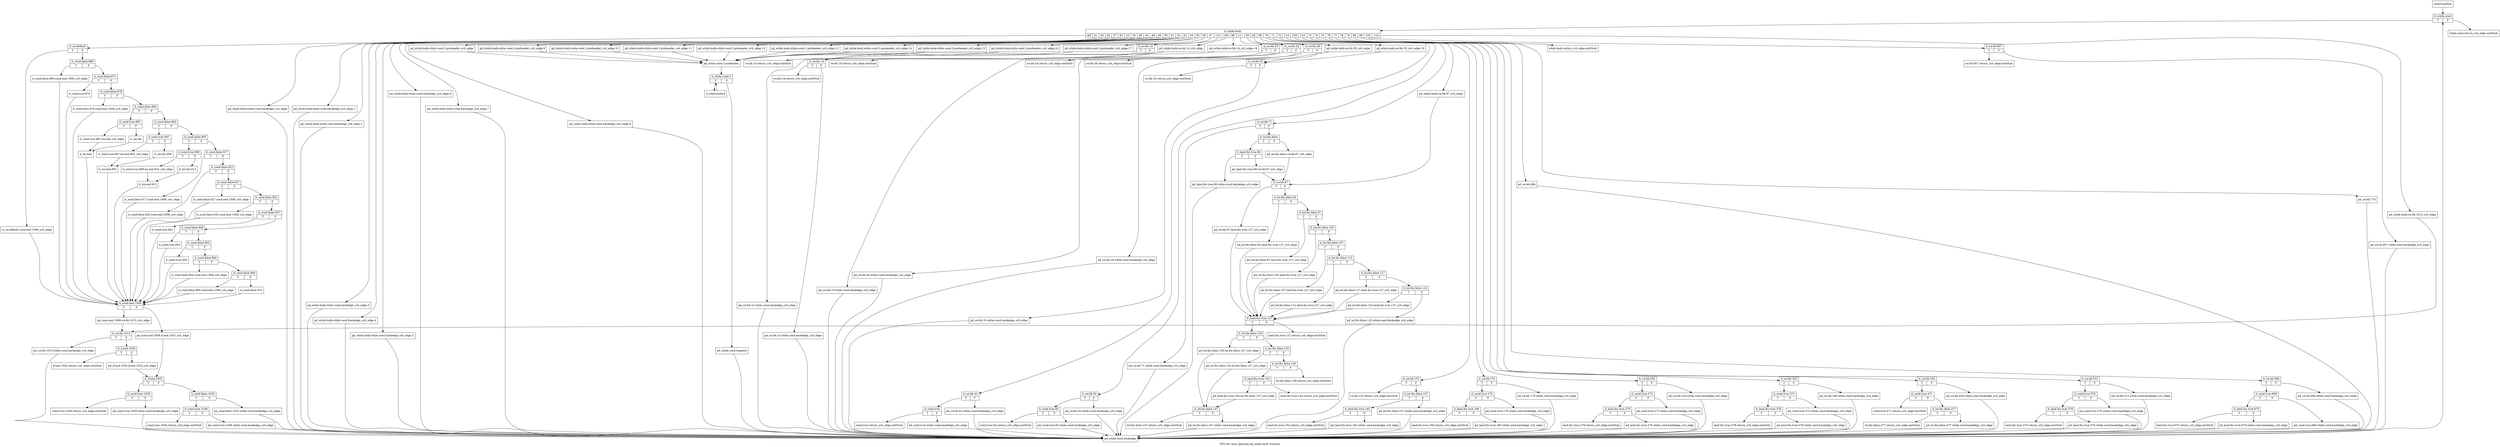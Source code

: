 digraph "CFG for 'asm_operand_ok_while.cond' function" {
	label="CFG for 'asm_operand_ok_while.cond' function";

	Node0xb884ed0 [shape=record,label="{newFuncRoot}"];
	Node0xb884ed0 -> Node0xb885790;
	Node0xb884f20 [shape=record,label="{while.cond.return_crit_edge.exitStub}"];
	Node0xb884f70 [shape=record,label="{while.body.return_crit_edge.exitStub}"];
	Node0xb884fc0 [shape=record,label="{sw.bb.857.return_crit_edge.exitStub}"];
	Node0xb885010 [shape=record,label="{land.lhs.true.675.return_crit_edge.exitStub}"];
	Node0xb885060 [shape=record,label="{land.lhs.true.576.return_crit_edge.exitStub}"];
	Node0xb8850b0 [shape=record,label="{cond.true.471.return_crit_edge.exitStub}"];
	Node0xb885100 [shape=record,label="{lor.lhs.false.477.return_crit_edge.exitStub}"];
	Node0xb885150 [shape=record,label="{land.lhs.true.378.return_crit_edge.exitStub}"];
	Node0xb8851a0 [shape=record,label="{land.lhs.true.279.return_crit_edge.exitStub}"];
	Node0xb8851f0 [shape=record,label="{land.lhs.true.180.return_crit_edge.exitStub}"];
	Node0xb885240 [shape=record,label="{sw.bb.152.return_crit_edge.exitStub}"];
	Node0xb885290 [shape=record,label="{land.lhs.true.162.return_crit_edge.exitStub}"];
	Node0xb8852e0 [shape=record,label="{land.lhs.true.127.return_crit_edge.exitStub}"];
	Node0xb885330 [shape=record,label="{lor.lhs.false.139.return_crit_edge.exitStub}"];
	Node0xb885380 [shape=record,label="{land.lhs.true.144.return_crit_edge.exitStub}"];
	Node0xb8853d0 [shape=record,label="{lor.lhs.false.147.return_crit_edge.exitStub}"];
	Node0xb885420 [shape=record,label="{cond.true.65.return_crit_edge.exitStub}"];
	Node0xb885470 [shape=record,label="{cond.true.return_crit_edge.exitStub}"];
	Node0xb8854c0 [shape=record,label="{sw.bb.35.return_crit_edge.exitStub}"];
	Node0xb885510 [shape=record,label="{sw.bb.28.return_crit_edge.exitStub}"];
	Node0xb885560 [shape=record,label="{sw.bb.24.return_crit_edge.exitStub}"];
	Node0xb8855b0 [shape=record,label="{sw.bb.19.return_crit_edge.exitStub}"];
	Node0xb885600 [shape=record,label="{sw.bb.14.return_crit_edge.exitStub}"];
	Node0xb885650 [shape=record,label="{sw.bb.10.return_crit_edge.exitStub}"];
	Node0xb8856a0 [shape=record,label="{if.end.1020.return_crit_edge.exitStub}"];
	Node0xb8856f0 [shape=record,label="{cond.true.1036.return_crit_edge.exitStub}"];
	Node0xb885740 [shape=record,label="{cond.true.1029.return_crit_edge.exitStub}"];
	Node0xb885790 [shape=record,label="{it_while.cond|{<s0>T|<s1>F}}"];
	Node0xb885790:s0 -> Node0xb8857e0;
	Node0xb885790:s1 -> Node0xb884f20;
	Node0xb8857e0 [shape=record,label="{it_while.body|{<s0>def|<s1>61|<s2>43|<s3>42|<s4>37|<s5>63|<s6>33|<s7>35|<s8>38|<s9>44|<s10>48|<s11>49|<s12>50|<s13>51|<s14>52|<s15>53|<s16>54|<s17>55|<s18>56|<s19>57|<s20>112|<s21>109|<s22>86|<s23>111|<s24>60|<s25>62|<s26>69|<s27>70|<s28>71|<s29>72|<s30>115|<s31>105|<s32>110|<s33>73|<s34>74|<s35>75|<s36>76|<s37>77|<s38>78|<s39>79|<s40>80|<s41>88|<s42>103|<s43>114}}"];
	Node0xb8857e0:s0 -> Node0xb887fe0;
	Node0xb8857e0:s1 -> Node0xb887f90;
	Node0xb8857e0:s2 -> Node0xb887f40;
	Node0xb8857e0:s3 -> Node0xb887ef0;
	Node0xb8857e0:s4 -> Node0xb887ea0;
	Node0xb8857e0:s5 -> Node0xb887e50;
	Node0xb8857e0:s6 -> Node0xb887e00;
	Node0xb8857e0:s7 -> Node0xb887db0;
	Node0xb8857e0:s8 -> Node0xb887d60;
	Node0xb8857e0:s9 -> Node0xb887d10;
	Node0xb8857e0:s10 -> Node0xb887b80;
	Node0xb8857e0:s11 -> Node0xb887b30;
	Node0xb8857e0:s12 -> Node0xb887ae0;
	Node0xb8857e0:s13 -> Node0xb887a90;
	Node0xb8857e0:s14 -> Node0xb887a40;
	Node0xb8857e0:s15 -> Node0xb8879f0;
	Node0xb8857e0:s16 -> Node0xb8879a0;
	Node0xb8857e0:s17 -> Node0xb887950;
	Node0xb8857e0:s18 -> Node0xb887900;
	Node0xb8857e0:s19 -> Node0xb8878b0;
	Node0xb8857e0:s20 -> Node0xb887810;
	Node0xb8857e0:s21 -> Node0xb887720;
	Node0xb8857e0:s22 -> Node0xb8876d0;
	Node0xb8857e0:s23 -> Node0xb887630;
	Node0xb8857e0:s24 -> Node0xb887590;
	Node0xb8857e0:s25 -> Node0xb8874f0;
	Node0xb8857e0:s26 -> Node0xb887400;
	Node0xb8857e0:s27 -> Node0xb8873b0;
	Node0xb8857e0:s28 -> Node0xb887270;
	Node0xb8857e0:s29 -> Node0xb887130;
	Node0xb8857e0:s30 -> Node0xb886690;
	Node0xb8857e0:s31 -> Node0xb886640;
	Node0xb8857e0:s32 -> Node0xb8864b0;
	Node0xb8857e0:s33 -> Node0xb8862d0;
	Node0xb8857e0:s34 -> Node0xb8860f0;
	Node0xb8857e0:s35 -> Node0xb885f10;
	Node0xb8857e0:s36 -> Node0xb885d80;
	Node0xb8857e0:s37 -> Node0xb885ba0;
	Node0xb8857e0:s38 -> Node0xb8859c0;
	Node0xb8857e0:s39 -> Node0xb885970;
	Node0xb8857e0:s40 -> Node0xb885920;
	Node0xb8857e0:s41 -> Node0xb884f70;
	Node0xb8857e0:s42 -> Node0xb885880;
	Node0xb8857e0:s43 -> Node0xb885830;
	Node0xb885830 [shape=record,label="{pd_while.body.sw.bb.1013_crit_edge}"];
	Node0xb885830 -> Node0xb888df0;
	Node0xb885880 [shape=record,label="{it_sw.bb.857|{<s0>T|<s1>F}}"];
	Node0xb885880:s0 -> Node0xb884fc0;
	Node0xb885880:s1 -> Node0xb8858d0;
	Node0xb8858d0 [shape=record,label="{pd_sw.bb.857.while.cond.backedge_crit_edge}"];
	Node0xb8858d0 -> Node0xb889160;
	Node0xb885920 [shape=record,label="{pd_sw.bb.770}"];
	Node0xb885920 -> Node0xb889160;
	Node0xb885970 [shape=record,label="{pd_sw.bb.684}"];
	Node0xb885970 -> Node0xb889160;
	Node0xb8859c0 [shape=record,label="{it_sw.bb.598|{<s0>T|<s1>F}}"];
	Node0xb8859c0:s0 -> Node0xb885a60;
	Node0xb8859c0:s1 -> Node0xb885a10;
	Node0xb885a10 [shape=record,label="{pd_sw.bb.598.while.cond.backedge_crit_edge}"];
	Node0xb885a10 -> Node0xb889160;
	Node0xb885a60 [shape=record,label="{it_cond.true.669|{<s0>T|<s1>F}}"];
	Node0xb885a60:s0 -> Node0xb885b00;
	Node0xb885a60:s1 -> Node0xb885ab0;
	Node0xb885ab0 [shape=record,label="{pd_cond.true.669.while.cond.backedge_crit_edge}"];
	Node0xb885ab0 -> Node0xb889160;
	Node0xb885b00 [shape=record,label="{it_land.lhs.true.675|{<s0>T|<s1>F}}"];
	Node0xb885b00:s0 -> Node0xb885010;
	Node0xb885b00:s1 -> Node0xb885b50;
	Node0xb885b50 [shape=record,label="{pd_land.lhs.true.675.while.cond.backedge_crit_edge}"];
	Node0xb885b50 -> Node0xb889160;
	Node0xb885ba0 [shape=record,label="{it_sw.bb.512|{<s0>T|<s1>F}}"];
	Node0xb885ba0:s0 -> Node0xb885c40;
	Node0xb885ba0:s1 -> Node0xb885bf0;
	Node0xb885bf0 [shape=record,label="{pd_sw.bb.512.while.cond.backedge_crit_edge}"];
	Node0xb885bf0 -> Node0xb889160;
	Node0xb885c40 [shape=record,label="{it_cond.true.570|{<s0>T|<s1>F}}"];
	Node0xb885c40:s0 -> Node0xb885ce0;
	Node0xb885c40:s1 -> Node0xb885c90;
	Node0xb885c90 [shape=record,label="{pd_cond.true.570.while.cond.backedge_crit_edge}"];
	Node0xb885c90 -> Node0xb889160;
	Node0xb885ce0 [shape=record,label="{it_land.lhs.true.576|{<s0>T|<s1>F}}"];
	Node0xb885ce0:s0 -> Node0xb885060;
	Node0xb885ce0:s1 -> Node0xb885d30;
	Node0xb885d30 [shape=record,label="{pd_land.lhs.true.576.while.cond.backedge_crit_edge}"];
	Node0xb885d30 -> Node0xb889160;
	Node0xb885d80 [shape=record,label="{it_sw.bb.426|{<s0>T|<s1>F}}"];
	Node0xb885d80:s0 -> Node0xb885e20;
	Node0xb885d80:s1 -> Node0xb885dd0;
	Node0xb885dd0 [shape=record,label="{pd_sw.bb.426.while.cond.backedge_crit_edge}"];
	Node0xb885dd0 -> Node0xb889160;
	Node0xb885e20 [shape=record,label="{it_cond.true.471|{<s0>T|<s1>F}}"];
	Node0xb885e20:s0 -> Node0xb8850b0;
	Node0xb885e20:s1 -> Node0xb885e70;
	Node0xb885e70 [shape=record,label="{it_lor.lhs.false.477|{<s0>T|<s1>F}}"];
	Node0xb885e70:s0 -> Node0xb885100;
	Node0xb885e70:s1 -> Node0xb885ec0;
	Node0xb885ec0 [shape=record,label="{pd_lor.lhs.false.477.while.cond.backedge_crit_edge}"];
	Node0xb885ec0 -> Node0xb889160;
	Node0xb885f10 [shape=record,label="{it_sw.bb.340|{<s0>T|<s1>F}}"];
	Node0xb885f10:s0 -> Node0xb885fb0;
	Node0xb885f10:s1 -> Node0xb885f60;
	Node0xb885f60 [shape=record,label="{pd_sw.bb.340.while.cond.backedge_crit_edge}"];
	Node0xb885f60 -> Node0xb889160;
	Node0xb885fb0 [shape=record,label="{it_cond.true.372|{<s0>T|<s1>F}}"];
	Node0xb885fb0:s0 -> Node0xb886050;
	Node0xb885fb0:s1 -> Node0xb886000;
	Node0xb886000 [shape=record,label="{pd_cond.true.372.while.cond.backedge_crit_edge}"];
	Node0xb886000 -> Node0xb889160;
	Node0xb886050 [shape=record,label="{it_land.lhs.true.378|{<s0>T|<s1>F}}"];
	Node0xb886050:s0 -> Node0xb885150;
	Node0xb886050:s1 -> Node0xb8860a0;
	Node0xb8860a0 [shape=record,label="{pd_land.lhs.true.378.while.cond.backedge_crit_edge}"];
	Node0xb8860a0 -> Node0xb889160;
	Node0xb8860f0 [shape=record,label="{it_sw.bb.254|{<s0>T|<s1>F}}"];
	Node0xb8860f0:s0 -> Node0xb886190;
	Node0xb8860f0:s1 -> Node0xb886140;
	Node0xb886140 [shape=record,label="{pd_sw.bb.254.while.cond.backedge_crit_edge}"];
	Node0xb886140 -> Node0xb889160;
	Node0xb886190 [shape=record,label="{it_cond.true.273|{<s0>T|<s1>F}}"];
	Node0xb886190:s0 -> Node0xb886230;
	Node0xb886190:s1 -> Node0xb8861e0;
	Node0xb8861e0 [shape=record,label="{pd_cond.true.273.while.cond.backedge_crit_edge}"];
	Node0xb8861e0 -> Node0xb889160;
	Node0xb886230 [shape=record,label="{it_land.lhs.true.279|{<s0>T|<s1>F}}"];
	Node0xb886230:s0 -> Node0xb8851a0;
	Node0xb886230:s1 -> Node0xb886280;
	Node0xb886280 [shape=record,label="{pd_land.lhs.true.279.while.cond.backedge_crit_edge}"];
	Node0xb886280 -> Node0xb889160;
	Node0xb8862d0 [shape=record,label="{it_sw.bb.170|{<s0>T|<s1>F}}"];
	Node0xb8862d0:s0 -> Node0xb886370;
	Node0xb8862d0:s1 -> Node0xb886320;
	Node0xb886320 [shape=record,label="{pd_sw.bb.170.while.cond.backedge_crit_edge}"];
	Node0xb886320 -> Node0xb889160;
	Node0xb886370 [shape=record,label="{it_cond.true.176|{<s0>T|<s1>F}}"];
	Node0xb886370:s0 -> Node0xb886410;
	Node0xb886370:s1 -> Node0xb8863c0;
	Node0xb8863c0 [shape=record,label="{pd_cond.true.176.while.cond.backedge_crit_edge}"];
	Node0xb8863c0 -> Node0xb889160;
	Node0xb886410 [shape=record,label="{it_land.lhs.true.180|{<s0>T|<s1>F}}"];
	Node0xb886410:s0 -> Node0xb8851f0;
	Node0xb886410:s1 -> Node0xb886460;
	Node0xb886460 [shape=record,label="{pd_land.lhs.true.180.while.cond.backedge_crit_edge}"];
	Node0xb886460 -> Node0xb889160;
	Node0xb8864b0 [shape=record,label="{it_sw.bb.152|{<s0>T|<s1>F}}"];
	Node0xb8864b0:s0 -> Node0xb885240;
	Node0xb8864b0:s1 -> Node0xb886500;
	Node0xb886500 [shape=record,label="{it_lor.lhs.false.157|{<s0>T|<s1>F}}"];
	Node0xb886500:s0 -> Node0xb8865a0;
	Node0xb886500:s1 -> Node0xb886550;
	Node0xb886550 [shape=record,label="{pd_lor.lhs.false.157.while.cond.backedge_crit_edge}"];
	Node0xb886550 -> Node0xb889160;
	Node0xb8865a0 [shape=record,label="{it_land.lhs.true.162|{<s0>T|<s1>F}}"];
	Node0xb8865a0:s0 -> Node0xb885290;
	Node0xb8865a0:s1 -> Node0xb8865f0;
	Node0xb8865f0 [shape=record,label="{pd_land.lhs.true.162.while.cond.backedge_crit_edge}"];
	Node0xb8865f0 -> Node0xb889160;
	Node0xb886640 [shape=record,label="{pd_while.body.sw.bb.87_crit_edge}"];
	Node0xb886640 -> Node0xb886820;
	Node0xb886690 [shape=record,label="{it_sw.bb.71|{<s0>T|<s1>F}}"];
	Node0xb886690:s0 -> Node0xb8870e0;
	Node0xb886690:s1 -> Node0xb8866e0;
	Node0xb8866e0 [shape=record,label="{it_lor.lhs.false|{<s0>T|<s1>F}}"];
	Node0xb8866e0:s0 -> Node0xb886780;
	Node0xb8866e0:s1 -> Node0xb886730;
	Node0xb886730 [shape=record,label="{pd_lor.lhs.false.sw.bb.87_crit_edge}"];
	Node0xb886730 -> Node0xb886820;
	Node0xb886780 [shape=record,label="{it_land.lhs.true.80|{<s0>T|<s1>F}}"];
	Node0xb886780:s0 -> Node0xb887090;
	Node0xb886780:s1 -> Node0xb8867d0;
	Node0xb8867d0 [shape=record,label="{pd_land.lhs.true.80.sw.bb.87_crit_edge}"];
	Node0xb8867d0 -> Node0xb886820;
	Node0xb886820 [shape=record,label="{it_sw.bb.87|{<s0>T|<s1>F}}"];
	Node0xb886820:s0 -> Node0xb886d20;
	Node0xb886820:s1 -> Node0xb886870;
	Node0xb886870 [shape=record,label="{it_lor.lhs.false.92|{<s0>T|<s1>F}}"];
	Node0xb886870:s0 -> Node0xb886cd0;
	Node0xb886870:s1 -> Node0xb8868c0;
	Node0xb8868c0 [shape=record,label="{it_lor.lhs.false.97|{<s0>T|<s1>F}}"];
	Node0xb8868c0:s0 -> Node0xb886c80;
	Node0xb8868c0:s1 -> Node0xb886910;
	Node0xb886910 [shape=record,label="{it_lor.lhs.false.102|{<s0>T|<s1>F}}"];
	Node0xb886910:s0 -> Node0xb886c30;
	Node0xb886910:s1 -> Node0xb886960;
	Node0xb886960 [shape=record,label="{it_lor.lhs.false.107|{<s0>T|<s1>F}}"];
	Node0xb886960:s0 -> Node0xb886be0;
	Node0xb886960:s1 -> Node0xb8869b0;
	Node0xb8869b0 [shape=record,label="{it_lor.lhs.false.112|{<s0>T|<s1>F}}"];
	Node0xb8869b0:s0 -> Node0xb886b90;
	Node0xb8869b0:s1 -> Node0xb886a00;
	Node0xb886a00 [shape=record,label="{it_lor.lhs.false.117|{<s0>T|<s1>F}}"];
	Node0xb886a00:s0 -> Node0xb886b40;
	Node0xb886a00:s1 -> Node0xb886a50;
	Node0xb886a50 [shape=record,label="{it_lor.lhs.false.122|{<s0>T|<s1>F}}"];
	Node0xb886a50:s0 -> Node0xb886af0;
	Node0xb886a50:s1 -> Node0xb886aa0;
	Node0xb886aa0 [shape=record,label="{pd_lor.lhs.false.122.while.cond.backedge_crit_edge}"];
	Node0xb886aa0 -> Node0xb889160;
	Node0xb886af0 [shape=record,label="{pd_lor.lhs.false.122.land.lhs.true.127_crit_edge}"];
	Node0xb886af0 -> Node0xb886d70;
	Node0xb886b40 [shape=record,label="{pd_lor.lhs.false.117.land.lhs.true.127_crit_edge}"];
	Node0xb886b40 -> Node0xb886d70;
	Node0xb886b90 [shape=record,label="{pd_lor.lhs.false.112.land.lhs.true.127_crit_edge}"];
	Node0xb886b90 -> Node0xb886d70;
	Node0xb886be0 [shape=record,label="{pd_lor.lhs.false.107.land.lhs.true.127_crit_edge}"];
	Node0xb886be0 -> Node0xb886d70;
	Node0xb886c30 [shape=record,label="{pd_lor.lhs.false.102.land.lhs.true.127_crit_edge}"];
	Node0xb886c30 -> Node0xb886d70;
	Node0xb886c80 [shape=record,label="{pd_lor.lhs.false.97.land.lhs.true.127_crit_edge}"];
	Node0xb886c80 -> Node0xb886d70;
	Node0xb886cd0 [shape=record,label="{pd_lor.lhs.false.92.land.lhs.true.127_crit_edge}"];
	Node0xb886cd0 -> Node0xb886d70;
	Node0xb886d20 [shape=record,label="{pd_sw.bb.87.land.lhs.true.127_crit_edge}"];
	Node0xb886d20 -> Node0xb886d70;
	Node0xb886d70 [shape=record,label="{it_land.lhs.true.127|{<s0>T|<s1>F}}"];
	Node0xb886d70:s0 -> Node0xb886dc0;
	Node0xb886d70:s1 -> Node0xb8852e0;
	Node0xb886dc0 [shape=record,label="{it_lor.lhs.false.129|{<s0>T|<s1>F}}"];
	Node0xb886dc0:s0 -> Node0xb886fa0;
	Node0xb886dc0:s1 -> Node0xb886e10;
	Node0xb886e10 [shape=record,label="{it_lor.lhs.false.134|{<s0>T|<s1>F}}"];
	Node0xb886e10:s0 -> Node0xb886f50;
	Node0xb886e10:s1 -> Node0xb886e60;
	Node0xb886e60 [shape=record,label="{it_lor.lhs.false.139|{<s0>T|<s1>F}}"];
	Node0xb886e60:s0 -> Node0xb886eb0;
	Node0xb886e60:s1 -> Node0xb885330;
	Node0xb886eb0 [shape=record,label="{it_land.lhs.true.144|{<s0>T|<s1>F}}"];
	Node0xb886eb0:s0 -> Node0xb886f00;
	Node0xb886eb0:s1 -> Node0xb885380;
	Node0xb886f00 [shape=record,label="{pd_land.lhs.true.144.lor.lhs.false.147_crit_edge}"];
	Node0xb886f00 -> Node0xb886ff0;
	Node0xb886f50 [shape=record,label="{pd_lor.lhs.false.134.lor.lhs.false.147_crit_edge}"];
	Node0xb886f50 -> Node0xb886ff0;
	Node0xb886fa0 [shape=record,label="{pd_lor.lhs.false.129.lor.lhs.false.147_crit_edge}"];
	Node0xb886fa0 -> Node0xb886ff0;
	Node0xb886ff0 [shape=record,label="{it_lor.lhs.false.147|{<s0>T|<s1>F}}"];
	Node0xb886ff0:s0 -> Node0xb8853d0;
	Node0xb886ff0:s1 -> Node0xb887040;
	Node0xb887040 [shape=record,label="{pd_lor.lhs.false.147.while.cond.backedge_crit_edge}"];
	Node0xb887040 -> Node0xb889160;
	Node0xb887090 [shape=record,label="{pd_land.lhs.true.80.while.cond.backedge_crit_edge}"];
	Node0xb887090 -> Node0xb889160;
	Node0xb8870e0 [shape=record,label="{pd_sw.bb.71.while.cond.backedge_crit_edge}"];
	Node0xb8870e0 -> Node0xb889160;
	Node0xb887130 [shape=record,label="{it_sw.bb.55|{<s0>T|<s1>F}}"];
	Node0xb887130:s0 -> Node0xb8871d0;
	Node0xb887130:s1 -> Node0xb887180;
	Node0xb887180 [shape=record,label="{pd_sw.bb.55.while.cond.backedge_crit_edge}"];
	Node0xb887180 -> Node0xb889160;
	Node0xb8871d0 [shape=record,label="{it_cond.true.65|{<s0>T|<s1>F}}"];
	Node0xb8871d0:s0 -> Node0xb885420;
	Node0xb8871d0:s1 -> Node0xb887220;
	Node0xb887220 [shape=record,label="{pd_cond.true.65.while.cond.backedge_crit_edge}"];
	Node0xb887220 -> Node0xb889160;
	Node0xb887270 [shape=record,label="{it_sw.bb.42|{<s0>T|<s1>F}}"];
	Node0xb887270:s0 -> Node0xb887310;
	Node0xb887270:s1 -> Node0xb8872c0;
	Node0xb8872c0 [shape=record,label="{pd_sw.bb.42.while.cond.backedge_crit_edge}"];
	Node0xb8872c0 -> Node0xb889160;
	Node0xb887310 [shape=record,label="{it_cond.true|{<s0>T|<s1>F}}"];
	Node0xb887310:s0 -> Node0xb885470;
	Node0xb887310:s1 -> Node0xb887360;
	Node0xb887360 [shape=record,label="{pd_cond.true.while.cond.backedge_crit_edge}"];
	Node0xb887360 -> Node0xb889160;
	Node0xb8873b0 [shape=record,label="{pd_while.body.sw.bb.35_crit_edge.19}"];
	Node0xb8873b0 -> Node0xb887450;
	Node0xb887400 [shape=record,label="{pd_while.body.sw.bb.35_crit_edge}"];
	Node0xb887400 -> Node0xb887450;
	Node0xb887450 [shape=record,label="{it_sw.bb.35|{<s0>T|<s1>F}}"];
	Node0xb887450:s0 -> Node0xb8854c0;
	Node0xb887450:s1 -> Node0xb8874a0;
	Node0xb8874a0 [shape=record,label="{pd_sw.bb.35.while.cond.backedge_crit_edge}"];
	Node0xb8874a0 -> Node0xb889160;
	Node0xb8874f0 [shape=record,label="{it_sw.bb.28|{<s0>T|<s1>F}}"];
	Node0xb8874f0:s0 -> Node0xb885510;
	Node0xb8874f0:s1 -> Node0xb887540;
	Node0xb887540 [shape=record,label="{pd_sw.bb.28.while.cond.backedge_crit_edge}"];
	Node0xb887540 -> Node0xb889160;
	Node0xb887590 [shape=record,label="{it_sw.bb.24|{<s0>T|<s1>F}}"];
	Node0xb887590:s0 -> Node0xb885560;
	Node0xb887590:s1 -> Node0xb8875e0;
	Node0xb8875e0 [shape=record,label="{pd_sw.bb.24.while.cond.backedge_crit_edge}"];
	Node0xb8875e0 -> Node0xb889160;
	Node0xb887630 [shape=record,label="{it_sw.bb.19|{<s0>T|<s1>F}}"];
	Node0xb887630:s0 -> Node0xb8855b0;
	Node0xb887630:s1 -> Node0xb887680;
	Node0xb887680 [shape=record,label="{pd_sw.bb.19.while.cond.backedge_crit_edge}"];
	Node0xb887680 -> Node0xb889160;
	Node0xb8876d0 [shape=record,label="{pd_while.body.sw.bb.14_crit_edge.18}"];
	Node0xb8876d0 -> Node0xb887770;
	Node0xb887720 [shape=record,label="{pd_while.body.sw.bb.14_crit_edge}"];
	Node0xb887720 -> Node0xb887770;
	Node0xb887770 [shape=record,label="{it_sw.bb.14|{<s0>T|<s1>F}}"];
	Node0xb887770:s0 -> Node0xb885600;
	Node0xb887770:s1 -> Node0xb8877c0;
	Node0xb8877c0 [shape=record,label="{pd_sw.bb.14.while.cond.backedge_crit_edge}"];
	Node0xb8877c0 -> Node0xb889160;
	Node0xb887810 [shape=record,label="{it_sw.bb.10|{<s0>T|<s1>F}}"];
	Node0xb887810:s0 -> Node0xb885650;
	Node0xb887810:s1 -> Node0xb887860;
	Node0xb887860 [shape=record,label="{pd_sw.bb.10.while.cond.backedge_crit_edge}"];
	Node0xb887860 -> Node0xb889160;
	Node0xb8878b0 [shape=record,label="{pd_while.body.while.cond.3.preheader_crit_edge.17}"];
	Node0xb8878b0 -> Node0xb887bd0;
	Node0xb887900 [shape=record,label="{pd_while.body.while.cond.3.preheader_crit_edge.16}"];
	Node0xb887900 -> Node0xb887bd0;
	Node0xb887950 [shape=record,label="{pd_while.body.while.cond.3.preheader_crit_edge.15}"];
	Node0xb887950 -> Node0xb887bd0;
	Node0xb8879a0 [shape=record,label="{pd_while.body.while.cond.3.preheader_crit_edge.14}"];
	Node0xb8879a0 -> Node0xb887bd0;
	Node0xb8879f0 [shape=record,label="{pd_while.body.while.cond.3.preheader_crit_edge.13}"];
	Node0xb8879f0 -> Node0xb887bd0;
	Node0xb887a40 [shape=record,label="{pd_while.body.while.cond.3.preheader_crit_edge.12}"];
	Node0xb887a40 -> Node0xb887bd0;
	Node0xb887a90 [shape=record,label="{pd_while.body.while.cond.3.preheader_crit_edge.11}"];
	Node0xb887a90 -> Node0xb887bd0;
	Node0xb887ae0 [shape=record,label="{pd_while.body.while.cond.3.preheader_crit_edge.10}"];
	Node0xb887ae0 -> Node0xb887bd0;
	Node0xb887b30 [shape=record,label="{pd_while.body.while.cond.3.preheader_crit_edge.9}"];
	Node0xb887b30 -> Node0xb887bd0;
	Node0xb887b80 [shape=record,label="{pd_while.body.while.cond.3.preheader_crit_edge}"];
	Node0xb887b80 -> Node0xb887bd0;
	Node0xb887bd0 [shape=record,label="{pd_while.cond.3.preheader}"];
	Node0xb887bd0 -> Node0xb887c20;
	Node0xb887c20 [shape=record,label="{it_while.cond.3|{<s0>T|<s1>F}}"];
	Node0xb887c20:s0 -> Node0xb887cc0;
	Node0xb887c20:s1 -> Node0xb887c70;
	Node0xb887c70 [shape=record,label="{pd_while.cond.loopexit}"];
	Node0xb887c70 -> Node0xb889160;
	Node0xb887cc0 [shape=record,label="{it_while.body.8}"];
	Node0xb887cc0 -> Node0xb887c20;
	Node0xb887d10 [shape=record,label="{pd_while.body.while.cond.backedge_crit_edge.8}"];
	Node0xb887d10 -> Node0xb889160;
	Node0xb887d60 [shape=record,label="{pd_while.body.while.cond.backedge_crit_edge.7}"];
	Node0xb887d60 -> Node0xb889160;
	Node0xb887db0 [shape=record,label="{pd_while.body.while.cond.backedge_crit_edge.6}"];
	Node0xb887db0 -> Node0xb889160;
	Node0xb887e00 [shape=record,label="{pd_while.body.while.cond.backedge_crit_edge.5}"];
	Node0xb887e00 -> Node0xb889160;
	Node0xb887e50 [shape=record,label="{pd_while.body.while.cond.backedge_crit_edge.4}"];
	Node0xb887e50 -> Node0xb889160;
	Node0xb887ea0 [shape=record,label="{pd_while.body.while.cond.backedge_crit_edge.3}"];
	Node0xb887ea0 -> Node0xb889160;
	Node0xb887ef0 [shape=record,label="{pd_while.body.while.cond.backedge_crit_edge.2}"];
	Node0xb887ef0 -> Node0xb889160;
	Node0xb887f40 [shape=record,label="{pd_while.body.while.cond.backedge_crit_edge.1}"];
	Node0xb887f40 -> Node0xb889160;
	Node0xb887f90 [shape=record,label="{pd_while.body.while.cond.backedge_crit_edge}"];
	Node0xb887f90 -> Node0xb889160;
	Node0xb887fe0 [shape=record,label="{it_sw.default|{<s0>T|<s1>F}}"];
	Node0xb887fe0:s0 -> Node0xb888cb0;
	Node0xb887fe0:s1 -> Node0xb888030;
	Node0xb888030 [shape=record,label="{it_cond.false.866|{<s0>T|<s1>F}}"];
	Node0xb888030:s0 -> Node0xb888c60;
	Node0xb888030:s1 -> Node0xb888080;
	Node0xb888080 [shape=record,label="{it_cond.false.871|{<s0>T|<s1>F}}"];
	Node0xb888080:s0 -> Node0xb888c10;
	Node0xb888080:s1 -> Node0xb8880d0;
	Node0xb8880d0 [shape=record,label="{it_cond.false.878|{<s0>T|<s1>F}}"];
	Node0xb8880d0:s0 -> Node0xb888bc0;
	Node0xb8880d0:s1 -> Node0xb888120;
	Node0xb888120 [shape=record,label="{it_cond.false.883|{<s0>T|<s1>F}}"];
	Node0xb888120:s0 -> Node0xb888a80;
	Node0xb888120:s1 -> Node0xb888170;
	Node0xb888170 [shape=record,label="{it_cond.false.893|{<s0>T|<s1>F}}"];
	Node0xb888170:s0 -> Node0xb888940;
	Node0xb888170:s1 -> Node0xb8881c0;
	Node0xb8881c0 [shape=record,label="{it_cond.false.905|{<s0>T|<s1>F}}"];
	Node0xb8881c0:s0 -> Node0xb888800;
	Node0xb8881c0:s1 -> Node0xb888210;
	Node0xb888210 [shape=record,label="{it_cond.false.917|{<s0>T|<s1>F}}"];
	Node0xb888210:s0 -> Node0xb8887b0;
	Node0xb888210:s1 -> Node0xb888260;
	Node0xb888260 [shape=record,label="{it_cond.false.922|{<s0>T|<s1>F}}"];
	Node0xb888260:s0 -> Node0xb888760;
	Node0xb888260:s1 -> Node0xb8882b0;
	Node0xb8882b0 [shape=record,label="{it_cond.false.927|{<s0>T|<s1>F}}"];
	Node0xb8882b0:s0 -> Node0xb888710;
	Node0xb8882b0:s1 -> Node0xb888300;
	Node0xb888300 [shape=record,label="{it_cond.false.932|{<s0>T|<s1>F}}"];
	Node0xb888300:s0 -> Node0xb8886c0;
	Node0xb888300:s1 -> Node0xb888350;
	Node0xb888350 [shape=record,label="{it_cond.false.937|{<s0>T|<s1>F}}"];
	Node0xb888350:s0 -> Node0xb888670;
	Node0xb888350:s1 -> Node0xb8883a0;
	Node0xb8883a0 [shape=record,label="{it_cond.false.946|{<s0>T|<s1>F}}"];
	Node0xb8883a0:s0 -> Node0xb888620;
	Node0xb8883a0:s1 -> Node0xb8883f0;
	Node0xb8883f0 [shape=record,label="{it_cond.false.955|{<s0>T|<s1>F}}"];
	Node0xb8883f0:s0 -> Node0xb8885d0;
	Node0xb8883f0:s1 -> Node0xb888440;
	Node0xb888440 [shape=record,label="{it_cond.false.964|{<s0>T|<s1>F}}"];
	Node0xb888440:s0 -> Node0xb888580;
	Node0xb888440:s1 -> Node0xb888490;
	Node0xb888490 [shape=record,label="{it_cond.false.969|{<s0>T|<s1>F}}"];
	Node0xb888490:s0 -> Node0xb888530;
	Node0xb888490:s1 -> Node0xb8884e0;
	Node0xb8884e0 [shape=record,label="{it_cond.false.974}"];
	Node0xb8884e0 -> Node0xb888d00;
	Node0xb888530 [shape=record,label="{it_cond.false.969.cond.end.1008_crit_edge}"];
	Node0xb888530 -> Node0xb888d00;
	Node0xb888580 [shape=record,label="{it_cond.false.964.cond.end.1008_crit_edge}"];
	Node0xb888580 -> Node0xb888d00;
	Node0xb8885d0 [shape=record,label="{it_cond.true.959}"];
	Node0xb8885d0 -> Node0xb888d00;
	Node0xb888620 [shape=record,label="{it_cond.true.950}"];
	Node0xb888620 -> Node0xb888d00;
	Node0xb888670 [shape=record,label="{it_cond.true.941}"];
	Node0xb888670 -> Node0xb888d00;
	Node0xb8886c0 [shape=record,label="{it_cond.false.932.cond.end.1008_crit_edge}"];
	Node0xb8886c0 -> Node0xb888d00;
	Node0xb888710 [shape=record,label="{it_cond.false.927.cond.end.1008_crit_edge}"];
	Node0xb888710 -> Node0xb888d00;
	Node0xb888760 [shape=record,label="{it_cond.false.922.cond.end.1008_crit_edge}"];
	Node0xb888760 -> Node0xb888d00;
	Node0xb8887b0 [shape=record,label="{it_cond.false.917.cond.end.1008_crit_edge}"];
	Node0xb8887b0 -> Node0xb888d00;
	Node0xb888800 [shape=record,label="{it_cond.true.909|{<s0>T|<s1>F}}"];
	Node0xb888800:s0 -> Node0xb8888a0;
	Node0xb888800:s1 -> Node0xb888850;
	Node0xb888850 [shape=record,label="{it_lor.rhs.912}"];
	Node0xb888850 -> Node0xb8888f0;
	Node0xb8888a0 [shape=record,label="{it_cond.true.909.lor.end.915_crit_edge}"];
	Node0xb8888a0 -> Node0xb8888f0;
	Node0xb8888f0 [shape=record,label="{it_lor.end.915}"];
	Node0xb8888f0 -> Node0xb888d00;
	Node0xb888940 [shape=record,label="{it_cond.true.897|{<s0>T|<s1>F}}"];
	Node0xb888940:s0 -> Node0xb8889e0;
	Node0xb888940:s1 -> Node0xb888990;
	Node0xb888990 [shape=record,label="{it_lor.rhs.900}"];
	Node0xb888990 -> Node0xb888a30;
	Node0xb8889e0 [shape=record,label="{it_cond.true.897.lor.end.903_crit_edge}"];
	Node0xb8889e0 -> Node0xb888a30;
	Node0xb888a30 [shape=record,label="{it_lor.end.903}"];
	Node0xb888a30 -> Node0xb888d00;
	Node0xb888a80 [shape=record,label="{it_cond.true.887|{<s0>T|<s1>F}}"];
	Node0xb888a80:s0 -> Node0xb888b20;
	Node0xb888a80:s1 -> Node0xb888ad0;
	Node0xb888ad0 [shape=record,label="{it_lor.rhs}"];
	Node0xb888ad0 -> Node0xb888b70;
	Node0xb888b20 [shape=record,label="{it_cond.true.887.lor.end_crit_edge}"];
	Node0xb888b20 -> Node0xb888b70;
	Node0xb888b70 [shape=record,label="{it_lor.end}"];
	Node0xb888b70 -> Node0xb888d00;
	Node0xb888bc0 [shape=record,label="{it_cond.false.878.cond.end.1008_crit_edge}"];
	Node0xb888bc0 -> Node0xb888d00;
	Node0xb888c10 [shape=record,label="{it_cond.true.875}"];
	Node0xb888c10 -> Node0xb888d00;
	Node0xb888c60 [shape=record,label="{it_cond.false.866.cond.end.1008_crit_edge}"];
	Node0xb888c60 -> Node0xb888d00;
	Node0xb888cb0 [shape=record,label="{it_sw.default.cond.end.1008_crit_edge}"];
	Node0xb888cb0 -> Node0xb888d00;
	Node0xb888d00 [shape=record,label="{it_cond.end.1008|{<s0>T|<s1>F}}"];
	Node0xb888d00:s0 -> Node0xb888da0;
	Node0xb888d00:s1 -> Node0xb888d50;
	Node0xb888d50 [shape=record,label="{pd_cond.end.1008.if.end.1025_crit_edge}"];
	Node0xb888d50 -> Node0xb888ee0;
	Node0xb888da0 [shape=record,label="{pd_cond.end.1008.sw.bb.1013_crit_edge}"];
	Node0xb888da0 -> Node0xb888df0;
	Node0xb888df0 [shape=record,label="{it_sw.bb.1013|{<s0>T|<s1>F}}"];
	Node0xb888df0:s0 -> Node0xb889110;
	Node0xb888df0:s1 -> Node0xb888e40;
	Node0xb888e40 [shape=record,label="{it_if.end.1020|{<s0>T|<s1>F}}"];
	Node0xb888e40:s0 -> Node0xb8856a0;
	Node0xb888e40:s1 -> Node0xb888e90;
	Node0xb888e90 [shape=record,label="{pd_if.end.1020.if.end.1025_crit_edge}"];
	Node0xb888e90 -> Node0xb888ee0;
	Node0xb888ee0 [shape=record,label="{it_if.end.1025|{<s0>T|<s1>F}}"];
	Node0xb888ee0:s0 -> Node0xb889070;
	Node0xb888ee0:s1 -> Node0xb888f30;
	Node0xb888f30 [shape=record,label="{it_cond.false.1032|{<s0>T|<s1>F}}"];
	Node0xb888f30:s0 -> Node0xb888fd0;
	Node0xb888f30:s1 -> Node0xb888f80;
	Node0xb888f80 [shape=record,label="{pd_cond.false.1032.while.cond.backedge_crit_edge}"];
	Node0xb888f80 -> Node0xb889160;
	Node0xb888fd0 [shape=record,label="{it_cond.true.1036|{<s0>T|<s1>F}}"];
	Node0xb888fd0:s0 -> Node0xb8856f0;
	Node0xb888fd0:s1 -> Node0xb889020;
	Node0xb889020 [shape=record,label="{pd_cond.true.1036.while.cond.backedge_crit_edge}"];
	Node0xb889020 -> Node0xb889160;
	Node0xb889070 [shape=record,label="{it_cond.true.1029|{<s0>T|<s1>F}}"];
	Node0xb889070:s0 -> Node0xb885740;
	Node0xb889070:s1 -> Node0xb8890c0;
	Node0xb8890c0 [shape=record,label="{pd_cond.true.1029.while.cond.backedge_crit_edge}"];
	Node0xb8890c0 -> Node0xb889160;
	Node0xb889110 [shape=record,label="{pd_sw.bb.1013.while.cond.backedge_crit_edge}"];
	Node0xb889110 -> Node0xb889160;
	Node0xb889160 [shape=record,label="{pd_while.cond.backedge}"];
	Node0xb889160 -> Node0xb885790;
}
